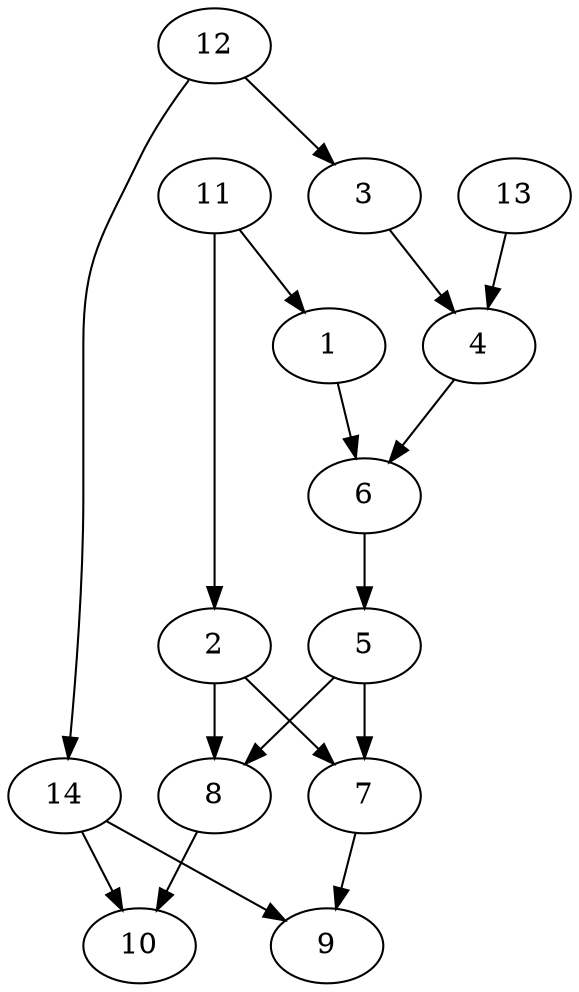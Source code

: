 #
// Valery Bakanov research computer complex (2008-2019); e881e@mail.ru, http://vbakanov.ru/left_1.htm
#  Total edges in this directed graph: 17
/* This file was automatically created thru 
   program GREATE_GRAPH.EXE */
#
digraph e17_o11_t6 {
   12 -> 14 ;
   12 -> 3 ;
   11 -> 2 ;
   11 -> 1 ;
   13 -> 4 ;
   14 -> 9 ;
   14 -> 10 ;
   3 -> 4 ;
   2 -> 7 ;
   2 -> 8 ;
   1 -> 6 ;
   4 -> 6 ;
   6 -> 5 ;
   5 -> 7 ;
   7 -> 9 ;
   5 -> 8 ;
   8 -> 10 ;
}
